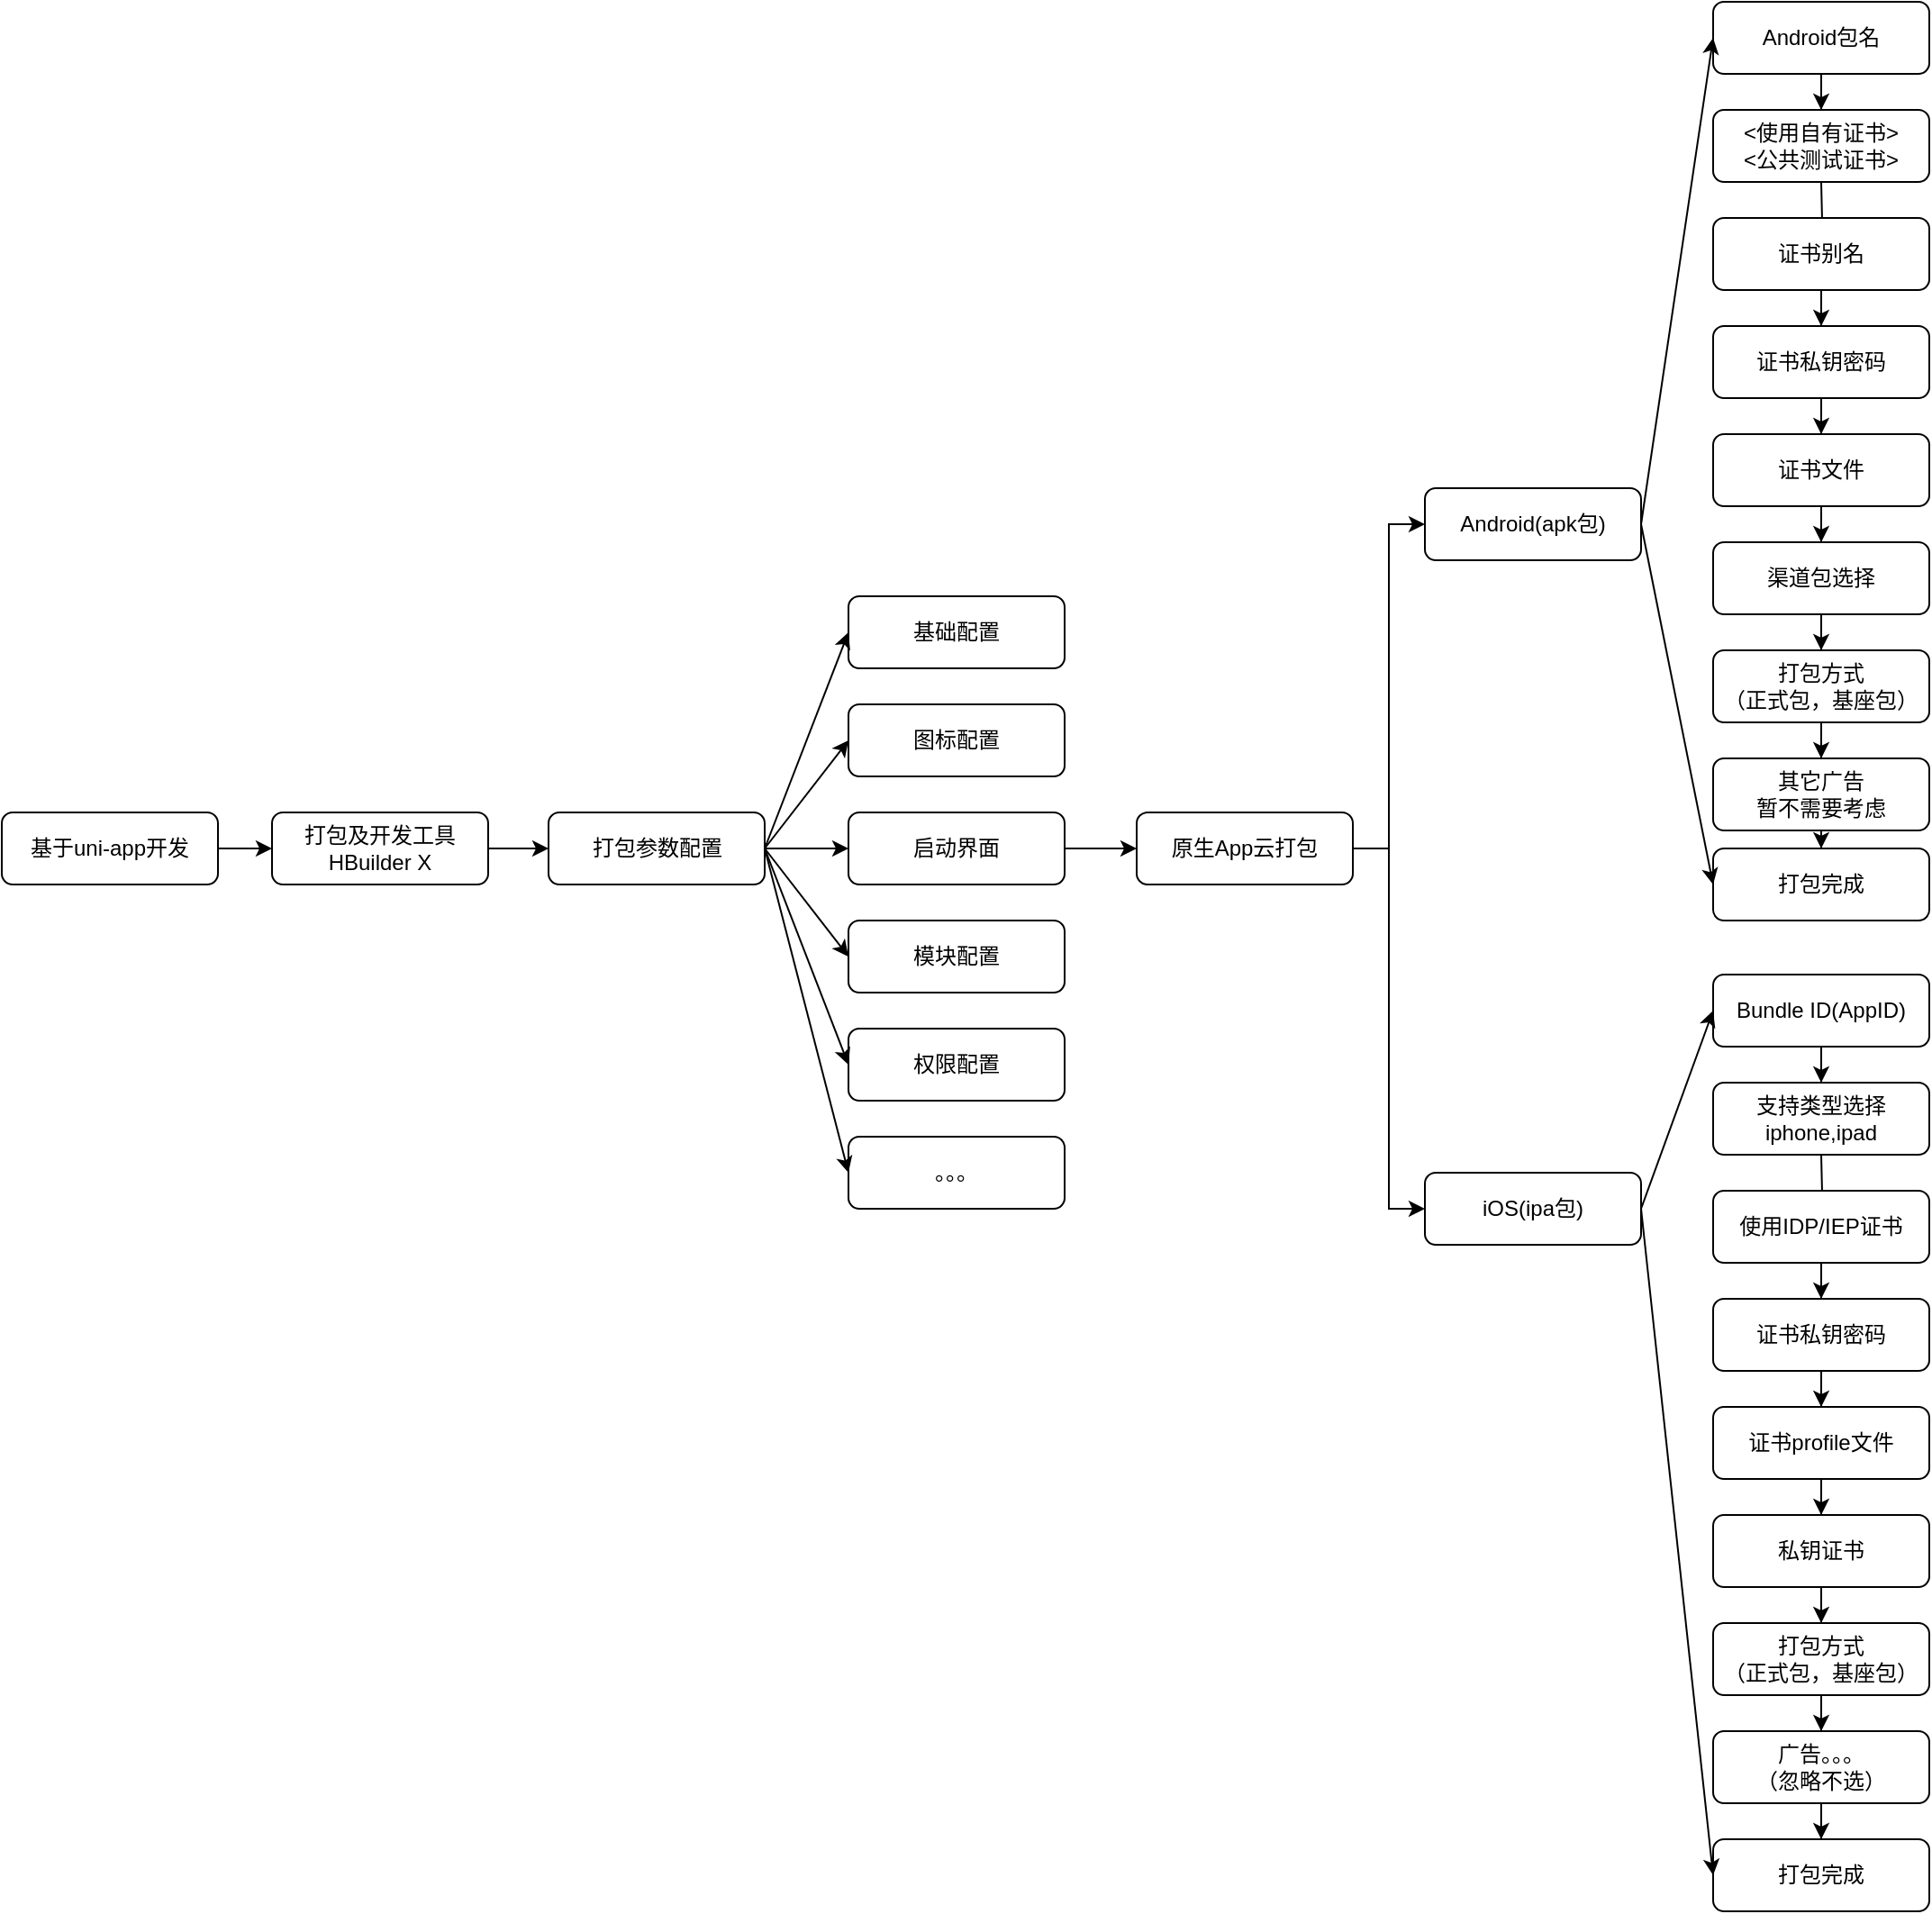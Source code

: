 <mxfile version="14.1.1" type="github"><diagram id="bJowlsoo3XZC_Cne6GE1" name="Page-1"><mxGraphModel dx="868" dy="1570" grid="1" gridSize="10" guides="1" tooltips="1" connect="1" arrows="1" fold="1" page="1" pageScale="1" pageWidth="827" pageHeight="1169" math="0" shadow="0"><root><mxCell id="0"/><mxCell id="1" parent="0"/><mxCell id="kJchf7078uB1lsObNg31-1" value="基于uni-app开发" style="rounded=1;whiteSpace=wrap;html=1;" parent="1" vertex="1"><mxGeometry x="50" y="160" width="120" height="40" as="geometry"/></mxCell><mxCell id="kJchf7078uB1lsObNg31-8" value="" style="edgeStyle=orthogonalEdgeStyle;rounded=0;orthogonalLoop=1;jettySize=auto;html=1;" parent="1" source="kJchf7078uB1lsObNg31-2" target="kJchf7078uB1lsObNg31-7" edge="1"><mxGeometry relative="1" as="geometry"/></mxCell><mxCell id="kJchf7078uB1lsObNg31-2" value="&lt;font style=&quot;vertical-align: inherit&quot;&gt;&lt;font style=&quot;vertical-align: inherit&quot;&gt;打包及开发工具HBuilder X&lt;/font&gt;&lt;/font&gt;" style="whiteSpace=wrap;html=1;rounded=1;" parent="1" vertex="1"><mxGeometry x="200" y="160" width="120" height="40" as="geometry"/></mxCell><mxCell id="kJchf7078uB1lsObNg31-5" value="" style="endArrow=classic;html=1;exitX=1;exitY=0.5;exitDx=0;exitDy=0;entryX=0;entryY=0.5;entryDx=0;entryDy=0;" parent="1" source="kJchf7078uB1lsObNg31-1" target="kJchf7078uB1lsObNg31-2" edge="1"><mxGeometry width="50" height="50" relative="1" as="geometry"><mxPoint x="390" y="260" as="sourcePoint"/><mxPoint x="440" y="210" as="targetPoint"/></mxGeometry></mxCell><mxCell id="kJchf7078uB1lsObNg31-7" value="&lt;span&gt;打包参数配置&lt;/span&gt;" style="whiteSpace=wrap;html=1;rounded=1;" parent="1" vertex="1"><mxGeometry x="353.5" y="160" width="120" height="40" as="geometry"/></mxCell><mxCell id="kJchf7078uB1lsObNg31-9" value="&lt;font style=&quot;vertical-align: inherit&quot;&gt;&lt;font style=&quot;vertical-align: inherit&quot;&gt;&lt;font style=&quot;vertical-align: inherit&quot;&gt;&lt;font style=&quot;vertical-align: inherit&quot;&gt;基础配置&lt;/font&gt;&lt;/font&gt;&lt;/font&gt;&lt;/font&gt;" style="whiteSpace=wrap;html=1;rounded=1;" parent="1" vertex="1"><mxGeometry x="520" y="40" width="120" height="40" as="geometry"/></mxCell><mxCell id="kJchf7078uB1lsObNg31-11" value="&lt;font style=&quot;vertical-align: inherit&quot;&gt;&lt;font style=&quot;vertical-align: inherit&quot;&gt;&lt;font style=&quot;vertical-align: inherit&quot;&gt;&lt;font style=&quot;vertical-align: inherit&quot;&gt;图标配置&lt;/font&gt;&lt;/font&gt;&lt;/font&gt;&lt;/font&gt;" style="whiteSpace=wrap;html=1;rounded=1;" parent="1" vertex="1"><mxGeometry x="520" y="100" width="120" height="40" as="geometry"/></mxCell><mxCell id="kJchf7078uB1lsObNg31-12" value="&lt;font style=&quot;vertical-align: inherit&quot;&gt;&lt;font style=&quot;vertical-align: inherit&quot;&gt;权限配置&lt;/font&gt;&lt;/font&gt;" style="whiteSpace=wrap;html=1;rounded=1;" parent="1" vertex="1"><mxGeometry x="520" y="280" width="120" height="40" as="geometry"/></mxCell><mxCell id="kJchf7078uB1lsObNg31-30" value="" style="edgeStyle=orthogonalEdgeStyle;rounded=0;orthogonalLoop=1;jettySize=auto;html=1;" parent="1" source="kJchf7078uB1lsObNg31-13" target="kJchf7078uB1lsObNg31-22" edge="1"><mxGeometry relative="1" as="geometry"/></mxCell><mxCell id="kJchf7078uB1lsObNg31-13" value="&lt;font style=&quot;vertical-align: inherit&quot;&gt;&lt;font style=&quot;vertical-align: inherit&quot;&gt;&lt;font style=&quot;vertical-align: inherit&quot;&gt;&lt;font style=&quot;vertical-align: inherit&quot;&gt;&lt;font style=&quot;vertical-align: inherit&quot;&gt;&lt;font style=&quot;vertical-align: inherit&quot;&gt;启动界面&lt;/font&gt;&lt;/font&gt;&lt;/font&gt;&lt;/font&gt;&lt;/font&gt;&lt;/font&gt;" style="whiteSpace=wrap;html=1;rounded=1;" parent="1" vertex="1"><mxGeometry x="520" y="160" width="120" height="40" as="geometry"/></mxCell><mxCell id="kJchf7078uB1lsObNg31-14" value="&lt;font style=&quot;vertical-align: inherit&quot;&gt;&lt;font style=&quot;vertical-align: inherit&quot;&gt;&lt;font style=&quot;vertical-align: inherit&quot;&gt;&lt;font style=&quot;vertical-align: inherit&quot;&gt;&lt;font style=&quot;vertical-align: inherit&quot;&gt;&lt;font style=&quot;vertical-align: inherit&quot;&gt;模块配置&lt;/font&gt;&lt;/font&gt;&lt;/font&gt;&lt;/font&gt;&lt;/font&gt;&lt;/font&gt;" style="whiteSpace=wrap;html=1;rounded=1;" parent="1" vertex="1"><mxGeometry x="520" y="220" width="120" height="40" as="geometry"/></mxCell><mxCell id="kJchf7078uB1lsObNg31-15" value="" style="endArrow=classic;html=1;exitX=1;exitY=0.5;exitDx=0;exitDy=0;entryX=0;entryY=0.5;entryDx=0;entryDy=0;" parent="1" source="kJchf7078uB1lsObNg31-7" target="kJchf7078uB1lsObNg31-9" edge="1"><mxGeometry width="50" height="50" relative="1" as="geometry"><mxPoint x="390" y="200" as="sourcePoint"/><mxPoint x="460" y="110" as="targetPoint"/></mxGeometry></mxCell><mxCell id="kJchf7078uB1lsObNg31-16" value="" style="endArrow=classic;html=1;entryX=0;entryY=0.5;entryDx=0;entryDy=0;exitX=1;exitY=0.5;exitDx=0;exitDy=0;" parent="1" source="kJchf7078uB1lsObNg31-7" target="kJchf7078uB1lsObNg31-11" edge="1"><mxGeometry width="50" height="50" relative="1" as="geometry"><mxPoint x="470" y="180" as="sourcePoint"/><mxPoint x="530" y="70" as="targetPoint"/></mxGeometry></mxCell><mxCell id="kJchf7078uB1lsObNg31-17" value="" style="endArrow=classic;html=1;exitX=1;exitY=0.5;exitDx=0;exitDy=0;entryX=0;entryY=0.5;entryDx=0;entryDy=0;" parent="1" source="kJchf7078uB1lsObNg31-7" target="kJchf7078uB1lsObNg31-13" edge="1"><mxGeometry width="50" height="50" relative="1" as="geometry"><mxPoint x="493.5" y="200" as="sourcePoint"/><mxPoint x="540" y="80" as="targetPoint"/></mxGeometry></mxCell><mxCell id="kJchf7078uB1lsObNg31-18" value="" style="endArrow=classic;html=1;exitX=1;exitY=0.5;exitDx=0;exitDy=0;entryX=0;entryY=0.5;entryDx=0;entryDy=0;" parent="1" source="kJchf7078uB1lsObNg31-7" target="kJchf7078uB1lsObNg31-14" edge="1"><mxGeometry width="50" height="50" relative="1" as="geometry"><mxPoint x="503.5" y="210" as="sourcePoint"/><mxPoint x="550" y="90" as="targetPoint"/></mxGeometry></mxCell><mxCell id="kJchf7078uB1lsObNg31-19" value="" style="endArrow=classic;html=1;exitX=1;exitY=0.5;exitDx=0;exitDy=0;entryX=0;entryY=0.5;entryDx=0;entryDy=0;" parent="1" source="kJchf7078uB1lsObNg31-7" target="kJchf7078uB1lsObNg31-12" edge="1"><mxGeometry width="50" height="50" relative="1" as="geometry"><mxPoint x="513.5" y="220" as="sourcePoint"/><mxPoint x="560" y="100" as="targetPoint"/></mxGeometry></mxCell><mxCell id="kJchf7078uB1lsObNg31-20" value="。。。" style="whiteSpace=wrap;html=1;rounded=1;" parent="1" vertex="1"><mxGeometry x="520" y="340" width="120" height="40" as="geometry"/></mxCell><mxCell id="kJchf7078uB1lsObNg31-21" value="" style="endArrow=classic;html=1;exitX=1;exitY=0.5;exitDx=0;exitDy=0;entryX=0;entryY=0.5;entryDx=0;entryDy=0;" parent="1" source="kJchf7078uB1lsObNg31-7" target="kJchf7078uB1lsObNg31-20" edge="1"><mxGeometry width="50" height="50" relative="1" as="geometry"><mxPoint x="483.5" y="190" as="sourcePoint"/><mxPoint x="530" y="310" as="targetPoint"/></mxGeometry></mxCell><mxCell id="kJchf7078uB1lsObNg31-27" value="" style="edgeStyle=orthogonalEdgeStyle;rounded=0;orthogonalLoop=1;jettySize=auto;html=1;" parent="1" source="kJchf7078uB1lsObNg31-22" target="kJchf7078uB1lsObNg31-25" edge="1"><mxGeometry relative="1" as="geometry"><Array as="points"><mxPoint x="820" y="180"/><mxPoint x="820" y="380"/></Array></mxGeometry></mxCell><mxCell id="kJchf7078uB1lsObNg31-22" value="原生App云打包" style="whiteSpace=wrap;html=1;rounded=1;" parent="1" vertex="1"><mxGeometry x="680" y="160" width="120" height="40" as="geometry"/></mxCell><mxCell id="kJchf7078uB1lsObNg31-23" value="Android(apk包)" style="whiteSpace=wrap;html=1;rounded=1;" parent="1" vertex="1"><mxGeometry x="840" y="-20" width="120" height="40" as="geometry"/></mxCell><mxCell id="kJchf7078uB1lsObNg31-25" value="iOS(ipa包)" style="whiteSpace=wrap;html=1;rounded=1;" parent="1" vertex="1"><mxGeometry x="840" y="360" width="120" height="40" as="geometry"/></mxCell><mxCell id="kJchf7078uB1lsObNg31-29" value="" style="edgeStyle=orthogonalEdgeStyle;rounded=0;orthogonalLoop=1;jettySize=auto;html=1;exitX=1;exitY=0.5;exitDx=0;exitDy=0;entryX=0;entryY=0.5;entryDx=0;entryDy=0;" parent="1" source="kJchf7078uB1lsObNg31-22" target="kJchf7078uB1lsObNg31-23" edge="1"><mxGeometry relative="1" as="geometry"><mxPoint x="810" y="190" as="sourcePoint"/><mxPoint x="840" y="230" as="targetPoint"/></mxGeometry></mxCell><mxCell id="Y5-ce0GyPS4NCr8pT8zg-21" value="" style="edgeStyle=orthogonalEdgeStyle;rounded=0;orthogonalLoop=1;jettySize=auto;html=1;" edge="1" parent="1" target="Y5-ce0GyPS4NCr8pT8zg-5"><mxGeometry relative="1" as="geometry"><mxPoint x="1060" y="-190" as="sourcePoint"/></mxGeometry></mxCell><mxCell id="Y5-ce0GyPS4NCr8pT8zg-1" value="&amp;lt;使用自有证书&amp;gt;&lt;br&gt;&amp;lt;公共测试证书&amp;gt;" style="whiteSpace=wrap;html=1;rounded=1;" vertex="1" parent="1"><mxGeometry x="1000" y="-230" width="120" height="40" as="geometry"/></mxCell><mxCell id="Y5-ce0GyPS4NCr8pT8zg-20" value="" style="edgeStyle=orthogonalEdgeStyle;rounded=0;orthogonalLoop=1;jettySize=auto;html=1;entryX=0.5;entryY=0;entryDx=0;entryDy=0;" edge="1" parent="1" source="Y5-ce0GyPS4NCr8pT8zg-3" target="Y5-ce0GyPS4NCr8pT8zg-1"><mxGeometry relative="1" as="geometry"/></mxCell><mxCell id="Y5-ce0GyPS4NCr8pT8zg-3" value="Android包名" style="whiteSpace=wrap;html=1;rounded=1;" vertex="1" parent="1"><mxGeometry x="1000" y="-290" width="120" height="40" as="geometry"/></mxCell><mxCell id="Y5-ce0GyPS4NCr8pT8zg-22" value="" style="edgeStyle=orthogonalEdgeStyle;rounded=0;orthogonalLoop=1;jettySize=auto;html=1;" edge="1" parent="1" source="Y5-ce0GyPS4NCr8pT8zg-5" target="Y5-ce0GyPS4NCr8pT8zg-8"><mxGeometry relative="1" as="geometry"/></mxCell><mxCell id="Y5-ce0GyPS4NCr8pT8zg-5" value="证书别名" style="whiteSpace=wrap;html=1;rounded=1;" vertex="1" parent="1"><mxGeometry x="1000" y="-170" width="120" height="40" as="geometry"/></mxCell><mxCell id="Y5-ce0GyPS4NCr8pT8zg-23" value="" style="edgeStyle=orthogonalEdgeStyle;rounded=0;orthogonalLoop=1;jettySize=auto;html=1;" edge="1" parent="1" source="Y5-ce0GyPS4NCr8pT8zg-8" target="Y5-ce0GyPS4NCr8pT8zg-9"><mxGeometry relative="1" as="geometry"/></mxCell><mxCell id="Y5-ce0GyPS4NCr8pT8zg-8" value="证书私钥密码" style="whiteSpace=wrap;html=1;rounded=1;" vertex="1" parent="1"><mxGeometry x="1000" y="-110" width="120" height="40" as="geometry"/></mxCell><mxCell id="Y5-ce0GyPS4NCr8pT8zg-24" value="" style="edgeStyle=orthogonalEdgeStyle;rounded=0;orthogonalLoop=1;jettySize=auto;html=1;" edge="1" parent="1" source="Y5-ce0GyPS4NCr8pT8zg-9" target="Y5-ce0GyPS4NCr8pT8zg-10"><mxGeometry relative="1" as="geometry"/></mxCell><mxCell id="Y5-ce0GyPS4NCr8pT8zg-9" value="证书文件" style="whiteSpace=wrap;html=1;rounded=1;" vertex="1" parent="1"><mxGeometry x="1000" y="-50" width="120" height="40" as="geometry"/></mxCell><mxCell id="Y5-ce0GyPS4NCr8pT8zg-12" value="" style="edgeStyle=orthogonalEdgeStyle;rounded=0;orthogonalLoop=1;jettySize=auto;html=1;entryX=0.5;entryY=0;entryDx=0;entryDy=0;" edge="1" parent="1" source="Y5-ce0GyPS4NCr8pT8zg-10" target="Y5-ce0GyPS4NCr8pT8zg-13"><mxGeometry relative="1" as="geometry"/></mxCell><mxCell id="Y5-ce0GyPS4NCr8pT8zg-10" value="&lt;span&gt;渠道包选择&lt;/span&gt;" style="whiteSpace=wrap;html=1;rounded=1;" vertex="1" parent="1"><mxGeometry x="1000" y="10" width="120" height="40" as="geometry"/></mxCell><mxCell id="Y5-ce0GyPS4NCr8pT8zg-46" value="" style="edgeStyle=orthogonalEdgeStyle;rounded=0;orthogonalLoop=1;jettySize=auto;html=1;" edge="1" parent="1" source="Y5-ce0GyPS4NCr8pT8zg-11" target="Y5-ce0GyPS4NCr8pT8zg-44"><mxGeometry relative="1" as="geometry"/></mxCell><mxCell id="Y5-ce0GyPS4NCr8pT8zg-11" value="&lt;span&gt;其它广告&lt;/span&gt;&lt;br&gt;&lt;span&gt;暂不需要考虑&lt;/span&gt;" style="whiteSpace=wrap;html=1;rounded=1;" vertex="1" parent="1"><mxGeometry x="1000" y="130" width="120" height="40" as="geometry"/></mxCell><mxCell id="Y5-ce0GyPS4NCr8pT8zg-25" value="" style="edgeStyle=orthogonalEdgeStyle;rounded=0;orthogonalLoop=1;jettySize=auto;html=1;" edge="1" parent="1" source="Y5-ce0GyPS4NCr8pT8zg-13" target="Y5-ce0GyPS4NCr8pT8zg-11"><mxGeometry relative="1" as="geometry"/></mxCell><mxCell id="Y5-ce0GyPS4NCr8pT8zg-13" value="打包方式&lt;br&gt;（正式包，基座包）" style="whiteSpace=wrap;html=1;rounded=1;" vertex="1" parent="1"><mxGeometry x="1000" y="70" width="120" height="40" as="geometry"/></mxCell><mxCell id="Y5-ce0GyPS4NCr8pT8zg-26" value="" style="edgeStyle=orthogonalEdgeStyle;rounded=0;orthogonalLoop=1;jettySize=auto;html=1;" edge="1" parent="1" target="Y5-ce0GyPS4NCr8pT8zg-31"><mxGeometry relative="1" as="geometry"><mxPoint x="1060" y="350" as="sourcePoint"/></mxGeometry></mxCell><mxCell id="Y5-ce0GyPS4NCr8pT8zg-27" value="支持类型选择&lt;br&gt;iphone,ipad" style="whiteSpace=wrap;html=1;rounded=1;" vertex="1" parent="1"><mxGeometry x="1000" y="310" width="120" height="40" as="geometry"/></mxCell><mxCell id="Y5-ce0GyPS4NCr8pT8zg-28" value="" style="edgeStyle=orthogonalEdgeStyle;rounded=0;orthogonalLoop=1;jettySize=auto;html=1;entryX=0.5;entryY=0;entryDx=0;entryDy=0;" edge="1" parent="1" source="Y5-ce0GyPS4NCr8pT8zg-29" target="Y5-ce0GyPS4NCr8pT8zg-27"><mxGeometry relative="1" as="geometry"/></mxCell><mxCell id="Y5-ce0GyPS4NCr8pT8zg-29" value="Bundle ID(AppID)" style="whiteSpace=wrap;html=1;rounded=1;" vertex="1" parent="1"><mxGeometry x="1000" y="250" width="120" height="40" as="geometry"/></mxCell><mxCell id="Y5-ce0GyPS4NCr8pT8zg-30" value="" style="edgeStyle=orthogonalEdgeStyle;rounded=0;orthogonalLoop=1;jettySize=auto;html=1;" edge="1" parent="1" source="Y5-ce0GyPS4NCr8pT8zg-31" target="Y5-ce0GyPS4NCr8pT8zg-33"><mxGeometry relative="1" as="geometry"/></mxCell><mxCell id="Y5-ce0GyPS4NCr8pT8zg-31" value="使用IDP/IEP证书" style="whiteSpace=wrap;html=1;rounded=1;" vertex="1" parent="1"><mxGeometry x="1000" y="370" width="120" height="40" as="geometry"/></mxCell><mxCell id="Y5-ce0GyPS4NCr8pT8zg-32" value="" style="edgeStyle=orthogonalEdgeStyle;rounded=0;orthogonalLoop=1;jettySize=auto;html=1;" edge="1" parent="1" source="Y5-ce0GyPS4NCr8pT8zg-33" target="Y5-ce0GyPS4NCr8pT8zg-35"><mxGeometry relative="1" as="geometry"/></mxCell><mxCell id="Y5-ce0GyPS4NCr8pT8zg-33" value="证书私钥密码" style="whiteSpace=wrap;html=1;rounded=1;" vertex="1" parent="1"><mxGeometry x="1000" y="430" width="120" height="40" as="geometry"/></mxCell><mxCell id="Y5-ce0GyPS4NCr8pT8zg-34" value="" style="edgeStyle=orthogonalEdgeStyle;rounded=0;orthogonalLoop=1;jettySize=auto;html=1;" edge="1" parent="1" source="Y5-ce0GyPS4NCr8pT8zg-35" target="Y5-ce0GyPS4NCr8pT8zg-37"><mxGeometry relative="1" as="geometry"/></mxCell><mxCell id="Y5-ce0GyPS4NCr8pT8zg-35" value="证书profile文件" style="whiteSpace=wrap;html=1;rounded=1;" vertex="1" parent="1"><mxGeometry x="1000" y="490" width="120" height="40" as="geometry"/></mxCell><mxCell id="Y5-ce0GyPS4NCr8pT8zg-36" value="" style="edgeStyle=orthogonalEdgeStyle;rounded=0;orthogonalLoop=1;jettySize=auto;html=1;entryX=0.5;entryY=0;entryDx=0;entryDy=0;" edge="1" parent="1" source="Y5-ce0GyPS4NCr8pT8zg-37" target="Y5-ce0GyPS4NCr8pT8zg-40"><mxGeometry relative="1" as="geometry"/></mxCell><mxCell id="Y5-ce0GyPS4NCr8pT8zg-37" value="私钥证书" style="whiteSpace=wrap;html=1;rounded=1;" vertex="1" parent="1"><mxGeometry x="1000" y="550" width="120" height="40" as="geometry"/></mxCell><mxCell id="Y5-ce0GyPS4NCr8pT8zg-42" value="" style="edgeStyle=orthogonalEdgeStyle;rounded=0;orthogonalLoop=1;jettySize=auto;html=1;" edge="1" parent="1" source="Y5-ce0GyPS4NCr8pT8zg-38" target="Y5-ce0GyPS4NCr8pT8zg-41"><mxGeometry relative="1" as="geometry"/></mxCell><mxCell id="Y5-ce0GyPS4NCr8pT8zg-38" value="广告。。。&lt;br&gt;（忽略不选）" style="whiteSpace=wrap;html=1;rounded=1;" vertex="1" parent="1"><mxGeometry x="1000" y="670" width="120" height="40" as="geometry"/></mxCell><mxCell id="Y5-ce0GyPS4NCr8pT8zg-39" value="" style="edgeStyle=orthogonalEdgeStyle;rounded=0;orthogonalLoop=1;jettySize=auto;html=1;" edge="1" parent="1" source="Y5-ce0GyPS4NCr8pT8zg-40" target="Y5-ce0GyPS4NCr8pT8zg-38"><mxGeometry relative="1" as="geometry"/></mxCell><mxCell id="Y5-ce0GyPS4NCr8pT8zg-40" value="打包方式&lt;br&gt;（正式包，基座包）" style="whiteSpace=wrap;html=1;rounded=1;" vertex="1" parent="1"><mxGeometry x="1000" y="610" width="120" height="40" as="geometry"/></mxCell><mxCell id="Y5-ce0GyPS4NCr8pT8zg-41" value="打包完成" style="whiteSpace=wrap;html=1;rounded=1;" vertex="1" parent="1"><mxGeometry x="1000" y="730" width="120" height="40" as="geometry"/></mxCell><mxCell id="Y5-ce0GyPS4NCr8pT8zg-44" value="打包完成" style="whiteSpace=wrap;html=1;rounded=1;" vertex="1" parent="1"><mxGeometry x="1000" y="180" width="120" height="40" as="geometry"/></mxCell><mxCell id="Y5-ce0GyPS4NCr8pT8zg-47" value="" style="endArrow=classic;html=1;exitX=1;exitY=0.5;exitDx=0;exitDy=0;entryX=0;entryY=0.5;entryDx=0;entryDy=0;" edge="1" parent="1" source="kJchf7078uB1lsObNg31-23" target="Y5-ce0GyPS4NCr8pT8zg-3"><mxGeometry width="50" height="50" relative="1" as="geometry"><mxPoint x="960" y="-80" as="sourcePoint"/><mxPoint x="1010" y="-130" as="targetPoint"/></mxGeometry></mxCell><mxCell id="Y5-ce0GyPS4NCr8pT8zg-48" value="" style="endArrow=classic;html=1;exitX=1;exitY=0.5;exitDx=0;exitDy=0;entryX=0;entryY=0.5;entryDx=0;entryDy=0;" edge="1" parent="1" source="kJchf7078uB1lsObNg31-23" target="Y5-ce0GyPS4NCr8pT8zg-44"><mxGeometry width="50" height="50" relative="1" as="geometry"><mxPoint x="960" y="20" as="sourcePoint"/><mxPoint x="1010" y="-30" as="targetPoint"/></mxGeometry></mxCell><mxCell id="Y5-ce0GyPS4NCr8pT8zg-49" value="" style="endArrow=classic;html=1;exitX=1;exitY=0.5;exitDx=0;exitDy=0;entryX=0;entryY=0.5;entryDx=0;entryDy=0;" edge="1" parent="1" source="kJchf7078uB1lsObNg31-25" target="Y5-ce0GyPS4NCr8pT8zg-29"><mxGeometry width="50" height="50" relative="1" as="geometry"><mxPoint x="960" y="320" as="sourcePoint"/><mxPoint x="1010" y="270" as="targetPoint"/></mxGeometry></mxCell><mxCell id="Y5-ce0GyPS4NCr8pT8zg-50" value="" style="endArrow=classic;html=1;exitX=1;exitY=0.5;exitDx=0;exitDy=0;entryX=0;entryY=0.5;entryDx=0;entryDy=0;" edge="1" parent="1" source="kJchf7078uB1lsObNg31-25" target="Y5-ce0GyPS4NCr8pT8zg-41"><mxGeometry width="50" height="50" relative="1" as="geometry"><mxPoint x="960" y="420" as="sourcePoint"/><mxPoint x="1010" y="370" as="targetPoint"/></mxGeometry></mxCell></root></mxGraphModel></diagram></mxfile>